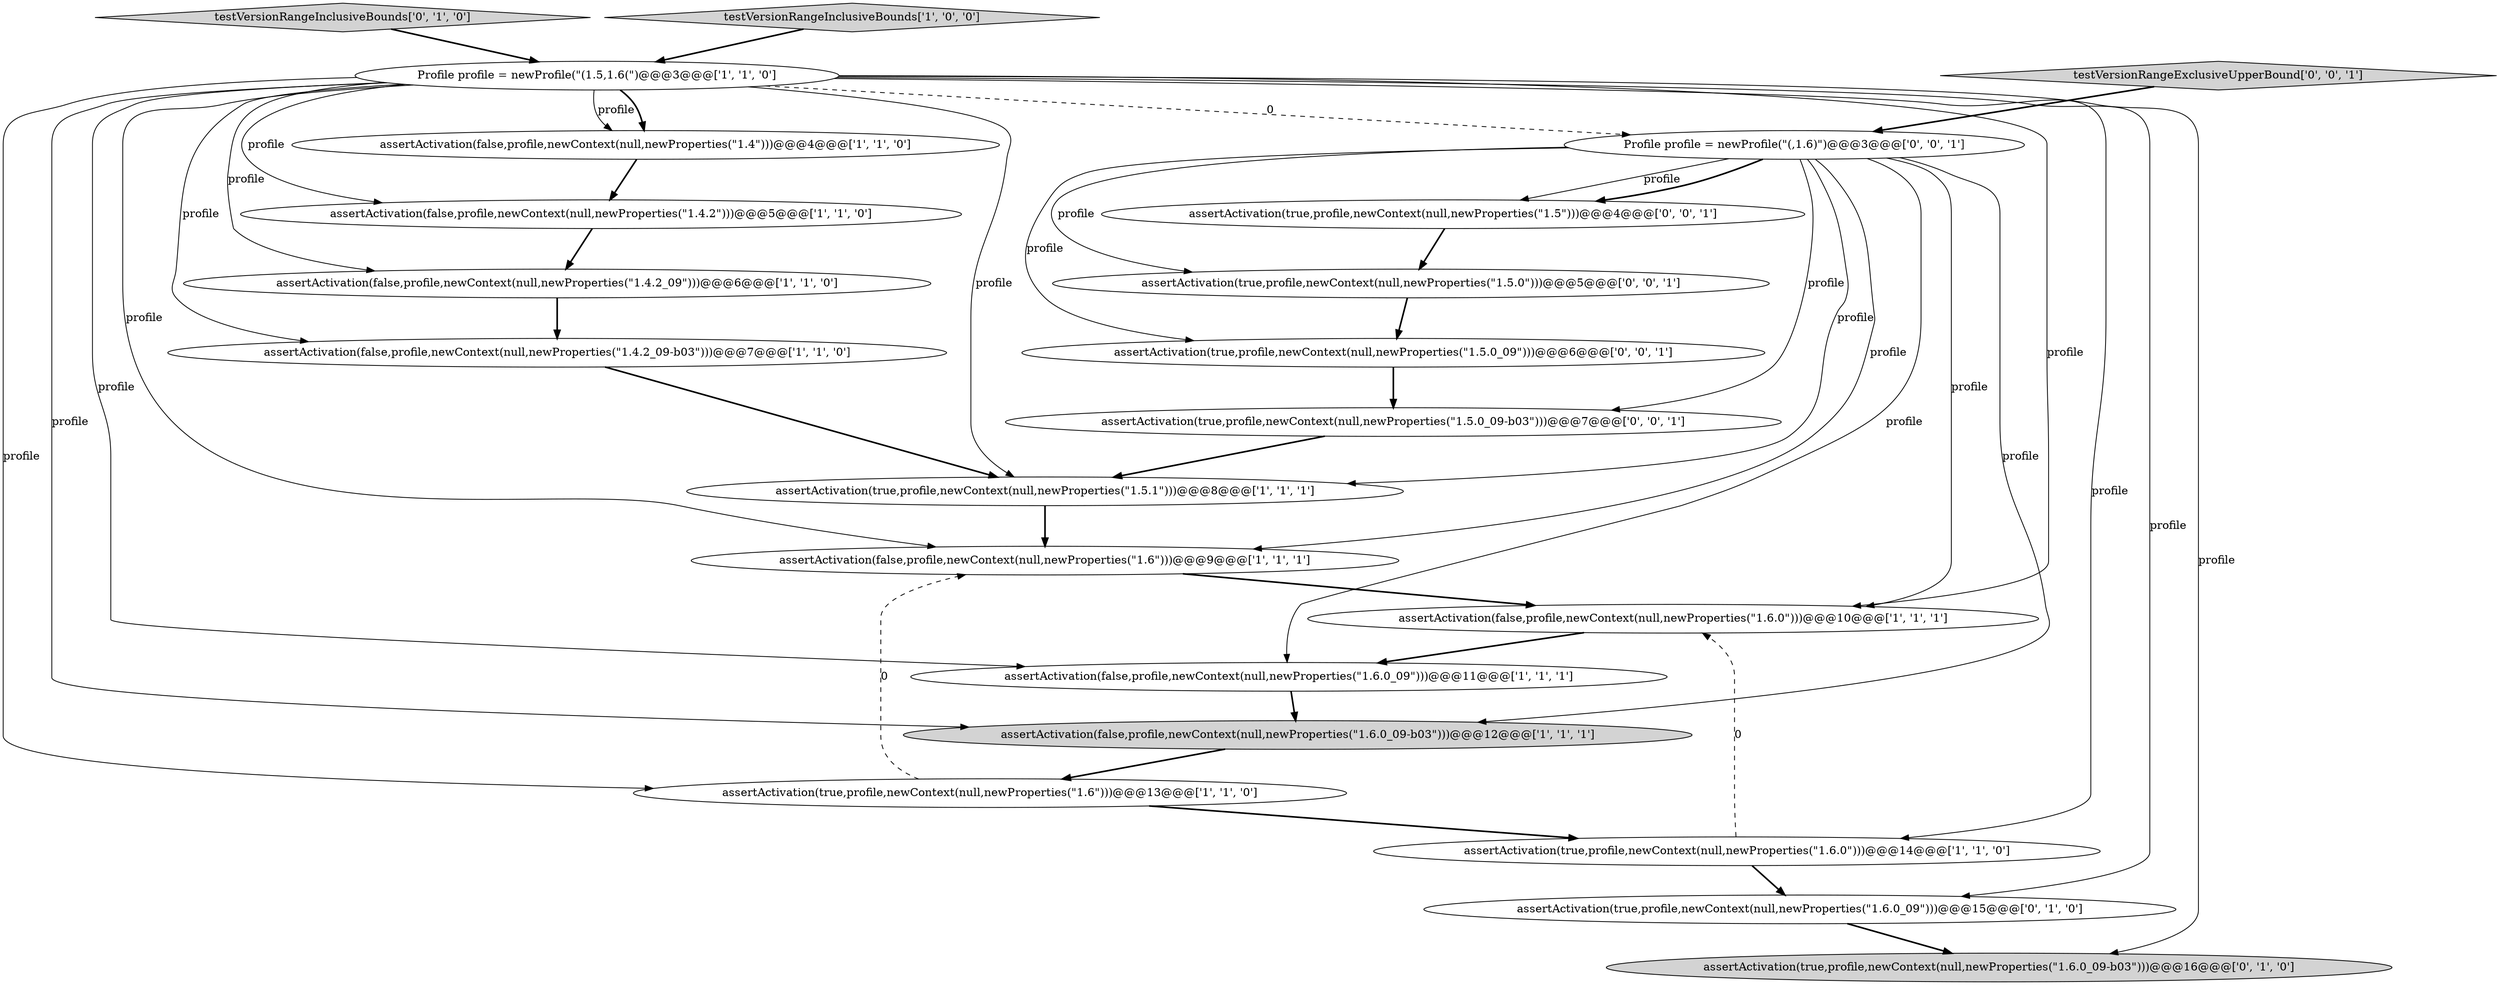 digraph {
15 [style = filled, label = "testVersionRangeInclusiveBounds['0', '1', '0']", fillcolor = lightgray, shape = diamond image = "AAA0AAABBB2BBB"];
17 [style = filled, label = "testVersionRangeExclusiveUpperBound['0', '0', '1']", fillcolor = lightgray, shape = diamond image = "AAA0AAABBB3BBB"];
18 [style = filled, label = "assertActivation(true,profile,newContext(null,newProperties(\"1.5\")))@@@4@@@['0', '0', '1']", fillcolor = white, shape = ellipse image = "AAA0AAABBB3BBB"];
7 [style = filled, label = "assertActivation(false,profile,newContext(null,newProperties(\"1.4\")))@@@4@@@['1', '1', '0']", fillcolor = white, shape = ellipse image = "AAA0AAABBB1BBB"];
13 [style = filled, label = "assertActivation(true,profile,newContext(null,newProperties(\"1.6.0_09\")))@@@15@@@['0', '1', '0']", fillcolor = white, shape = ellipse image = "AAA1AAABBB2BBB"];
0 [style = filled, label = "assertActivation(false,profile,newContext(null,newProperties(\"1.6.0_09-b03\")))@@@12@@@['1', '1', '1']", fillcolor = lightgray, shape = ellipse image = "AAA0AAABBB1BBB"];
10 [style = filled, label = "Profile profile = newProfile(\"(1.5,1.6(\")@@@3@@@['1', '1', '0']", fillcolor = white, shape = ellipse image = "AAA0AAABBB1BBB"];
20 [style = filled, label = "assertActivation(true,profile,newContext(null,newProperties(\"1.5.0_09\")))@@@6@@@['0', '0', '1']", fillcolor = white, shape = ellipse image = "AAA0AAABBB3BBB"];
12 [style = filled, label = "testVersionRangeInclusiveBounds['1', '0', '0']", fillcolor = lightgray, shape = diamond image = "AAA0AAABBB1BBB"];
5 [style = filled, label = "assertActivation(false,profile,newContext(null,newProperties(\"1.6.0\")))@@@10@@@['1', '1', '1']", fillcolor = white, shape = ellipse image = "AAA0AAABBB1BBB"];
11 [style = filled, label = "assertActivation(false,profile,newContext(null,newProperties(\"1.4.2_09-b03\")))@@@7@@@['1', '1', '0']", fillcolor = white, shape = ellipse image = "AAA0AAABBB1BBB"];
21 [style = filled, label = "assertActivation(true,profile,newContext(null,newProperties(\"1.5.0_09-b03\")))@@@7@@@['0', '0', '1']", fillcolor = white, shape = ellipse image = "AAA0AAABBB3BBB"];
8 [style = filled, label = "assertActivation(false,profile,newContext(null,newProperties(\"1.6\")))@@@9@@@['1', '1', '1']", fillcolor = white, shape = ellipse image = "AAA0AAABBB1BBB"];
9 [style = filled, label = "assertActivation(true,profile,newContext(null,newProperties(\"1.6\")))@@@13@@@['1', '1', '0']", fillcolor = white, shape = ellipse image = "AAA0AAABBB1BBB"];
3 [style = filled, label = "assertActivation(true,profile,newContext(null,newProperties(\"1.6.0\")))@@@14@@@['1', '1', '0']", fillcolor = white, shape = ellipse image = "AAA0AAABBB1BBB"];
14 [style = filled, label = "assertActivation(true,profile,newContext(null,newProperties(\"1.6.0_09-b03\")))@@@16@@@['0', '1', '0']", fillcolor = lightgray, shape = ellipse image = "AAA1AAABBB2BBB"];
6 [style = filled, label = "assertActivation(false,profile,newContext(null,newProperties(\"1.6.0_09\")))@@@11@@@['1', '1', '1']", fillcolor = white, shape = ellipse image = "AAA0AAABBB1BBB"];
1 [style = filled, label = "assertActivation(false,profile,newContext(null,newProperties(\"1.4.2\")))@@@5@@@['1', '1', '0']", fillcolor = white, shape = ellipse image = "AAA0AAABBB1BBB"];
2 [style = filled, label = "assertActivation(false,profile,newContext(null,newProperties(\"1.4.2_09\")))@@@6@@@['1', '1', '0']", fillcolor = white, shape = ellipse image = "AAA0AAABBB1BBB"];
4 [style = filled, label = "assertActivation(true,profile,newContext(null,newProperties(\"1.5.1\")))@@@8@@@['1', '1', '1']", fillcolor = white, shape = ellipse image = "AAA0AAABBB1BBB"];
16 [style = filled, label = "assertActivation(true,profile,newContext(null,newProperties(\"1.5.0\")))@@@5@@@['0', '0', '1']", fillcolor = white, shape = ellipse image = "AAA0AAABBB3BBB"];
19 [style = filled, label = "Profile profile = newProfile(\"(,1.6)\")@@@3@@@['0', '0', '1']", fillcolor = white, shape = ellipse image = "AAA0AAABBB3BBB"];
10->9 [style = solid, label="profile"];
10->14 [style = solid, label="profile"];
10->6 [style = solid, label="profile"];
11->4 [style = bold, label=""];
19->5 [style = solid, label="profile"];
8->5 [style = bold, label=""];
19->16 [style = solid, label="profile"];
10->3 [style = solid, label="profile"];
2->11 [style = bold, label=""];
17->19 [style = bold, label=""];
6->0 [style = bold, label=""];
9->3 [style = bold, label=""];
0->9 [style = bold, label=""];
9->8 [style = dashed, label="0"];
19->6 [style = solid, label="profile"];
4->8 [style = bold, label=""];
10->2 [style = solid, label="profile"];
10->7 [style = solid, label="profile"];
10->8 [style = solid, label="profile"];
19->8 [style = solid, label="profile"];
3->13 [style = bold, label=""];
19->0 [style = solid, label="profile"];
10->5 [style = solid, label="profile"];
20->21 [style = bold, label=""];
12->10 [style = bold, label=""];
10->7 [style = bold, label=""];
10->4 [style = solid, label="profile"];
10->0 [style = solid, label="profile"];
18->16 [style = bold, label=""];
19->20 [style = solid, label="profile"];
19->21 [style = solid, label="profile"];
16->20 [style = bold, label=""];
10->13 [style = solid, label="profile"];
10->19 [style = dashed, label="0"];
10->11 [style = solid, label="profile"];
7->1 [style = bold, label=""];
10->1 [style = solid, label="profile"];
19->18 [style = solid, label="profile"];
13->14 [style = bold, label=""];
21->4 [style = bold, label=""];
19->18 [style = bold, label=""];
19->4 [style = solid, label="profile"];
15->10 [style = bold, label=""];
1->2 [style = bold, label=""];
3->5 [style = dashed, label="0"];
5->6 [style = bold, label=""];
}
